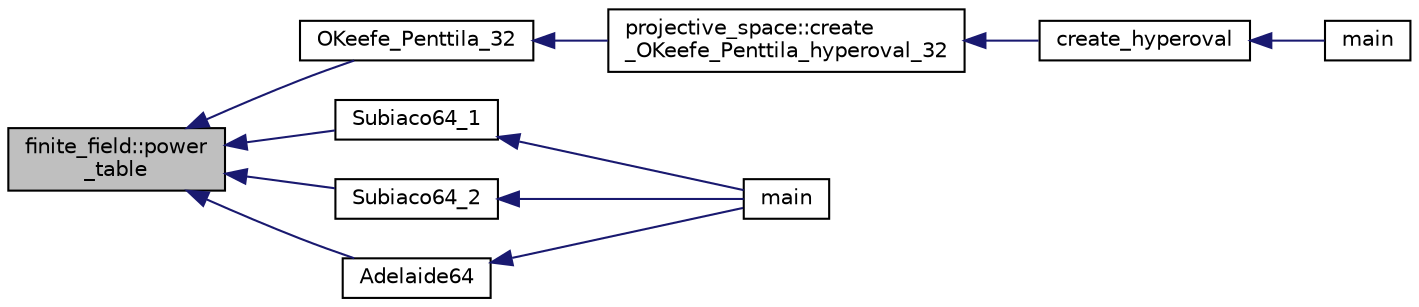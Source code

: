 digraph "finite_field::power_table"
{
  edge [fontname="Helvetica",fontsize="10",labelfontname="Helvetica",labelfontsize="10"];
  node [fontname="Helvetica",fontsize="10",shape=record];
  rankdir="LR";
  Node15329 [label="finite_field::power\l_table",height=0.2,width=0.4,color="black", fillcolor="grey75", style="filled", fontcolor="black"];
  Node15329 -> Node15330 [dir="back",color="midnightblue",fontsize="10",style="solid",fontname="Helvetica"];
  Node15330 [label="OKeefe_Penttila_32",height=0.2,width=0.4,color="black", fillcolor="white", style="filled",URL="$d4/d67/geometry_8h.html#a30ac3b374e7cac53bd723d0826457ddf"];
  Node15330 -> Node15331 [dir="back",color="midnightblue",fontsize="10",style="solid",fontname="Helvetica"];
  Node15331 [label="projective_space::create\l_OKeefe_Penttila_hyperoval_32",height=0.2,width=0.4,color="black", fillcolor="white", style="filled",URL="$d2/d17/classprojective__space.html#a4d9a5bb0a19db29dfe77bb3f9f1b8df2"];
  Node15331 -> Node15332 [dir="back",color="midnightblue",fontsize="10",style="solid",fontname="Helvetica"];
  Node15332 [label="create_hyperoval",height=0.2,width=0.4,color="black", fillcolor="white", style="filled",URL="$d4/d67/geometry_8h.html#aa0b78acc7f3d88e13dc991dbd9c37331"];
  Node15332 -> Node15333 [dir="back",color="midnightblue",fontsize="10",style="solid",fontname="Helvetica"];
  Node15333 [label="main",height=0.2,width=0.4,color="black", fillcolor="white", style="filled",URL="$d4/d6e/make__something_8_c.html#a217dbf8b442f20279ea00b898af96f52"];
  Node15329 -> Node15334 [dir="back",color="midnightblue",fontsize="10",style="solid",fontname="Helvetica"];
  Node15334 [label="Subiaco64_1",height=0.2,width=0.4,color="black", fillcolor="white", style="filled",URL="$d4/d67/geometry_8h.html#a81c9d625873c33beaca31140fa4f05a1"];
  Node15334 -> Node15335 [dir="back",color="midnightblue",fontsize="10",style="solid",fontname="Helvetica"];
  Node15335 [label="main",height=0.2,width=0.4,color="black", fillcolor="white", style="filled",URL="$db/d67/test__hyperoval_8_c.html#a3c04138a5bfe5d72780bb7e82a18e627"];
  Node15329 -> Node15336 [dir="back",color="midnightblue",fontsize="10",style="solid",fontname="Helvetica"];
  Node15336 [label="Subiaco64_2",height=0.2,width=0.4,color="black", fillcolor="white", style="filled",URL="$d4/d67/geometry_8h.html#ad202720f26f6d2acbfa564b995e612ee"];
  Node15336 -> Node15335 [dir="back",color="midnightblue",fontsize="10",style="solid",fontname="Helvetica"];
  Node15329 -> Node15337 [dir="back",color="midnightblue",fontsize="10",style="solid",fontname="Helvetica"];
  Node15337 [label="Adelaide64",height=0.2,width=0.4,color="black", fillcolor="white", style="filled",URL="$d4/d67/geometry_8h.html#a8023439df602275a5ac0e2b51eb61523"];
  Node15337 -> Node15335 [dir="back",color="midnightblue",fontsize="10",style="solid",fontname="Helvetica"];
}
